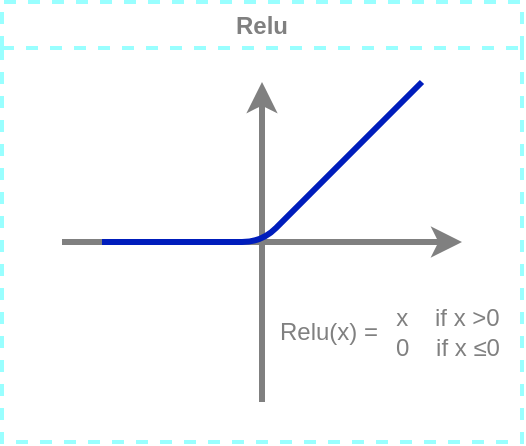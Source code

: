 <mxfile>
    <diagram id="yr7uuZneJjBzKifqS-zb" name="relu">
        <mxGraphModel dx="743" dy="396" grid="1" gridSize="10" guides="1" tooltips="1" connect="1" arrows="1" fold="1" page="1" pageScale="1" pageWidth="827" pageHeight="1169" math="0" shadow="0">
            <root>
                <mxCell id="0"/>
                <mxCell id="1" parent="0"/>
                <mxCell id="jQyrwwMAxcOkFicoT2TN-4" value="Relu" style="swimlane;whiteSpace=wrap;html=1;fillColor=none;strokeColor=#99FFFF;strokeWidth=2;dashed=1;fontColor=#808080;" vertex="1" parent="1">
                    <mxGeometry x="150" y="120" width="260" height="220" as="geometry"/>
                </mxCell>
                <mxCell id="jQyrwwMAxcOkFicoT2TN-1" value="" style="endArrow=classic;html=1;strokeColor=#808080;strokeWidth=3;" edge="1" parent="jQyrwwMAxcOkFicoT2TN-4">
                    <mxGeometry width="50" height="50" relative="1" as="geometry">
                        <mxPoint x="30" y="120" as="sourcePoint"/>
                        <mxPoint x="230" y="120" as="targetPoint"/>
                    </mxGeometry>
                </mxCell>
                <mxCell id="jQyrwwMAxcOkFicoT2TN-3" value="" style="endArrow=classic;html=1;strokeColor=#808080;strokeWidth=3;" edge="1" parent="jQyrwwMAxcOkFicoT2TN-4">
                    <mxGeometry width="50" height="50" relative="1" as="geometry">
                        <mxPoint x="130" y="200" as="sourcePoint"/>
                        <mxPoint x="130" y="40" as="targetPoint"/>
                    </mxGeometry>
                </mxCell>
                <mxCell id="jQyrwwMAxcOkFicoT2TN-5" value="" style="endArrow=none;html=1;strokeColor=#001DBC;strokeWidth=3;fillColor=#0050ef;jumpSize=6;" edge="1" parent="jQyrwwMAxcOkFicoT2TN-4">
                    <mxGeometry width="50" height="50" relative="1" as="geometry">
                        <mxPoint x="50" y="120" as="sourcePoint"/>
                        <mxPoint x="210" y="40" as="targetPoint"/>
                        <Array as="points">
                            <mxPoint x="130" y="120"/>
                        </Array>
                    </mxGeometry>
                </mxCell>
                <mxCell id="jQyrwwMAxcOkFicoT2TN-7" value="x&amp;nbsp; &amp;nbsp; if x &amp;gt;0&lt;br style=&quot;font-size: 12px;&quot;&gt;0&amp;nbsp; &amp;nbsp; if x ≤0" style="text;html=1;strokeColor=none;fillColor=none;align=center;verticalAlign=middle;whiteSpace=wrap;rounded=0;dashed=1;strokeWidth=2;fontColor=#808080;fontStyle=0;fontSize=12;" vertex="1" parent="jQyrwwMAxcOkFicoT2TN-4">
                    <mxGeometry x="193" y="150" width="60" height="30" as="geometry"/>
                </mxCell>
                <mxCell id="jQyrwwMAxcOkFicoT2TN-8" value="Relu(x) =" style="text;strokeColor=none;fillColor=none;align=left;verticalAlign=middle;spacingLeft=4;spacingRight=4;overflow=hidden;points=[[0,0.5],[1,0.5]];portConstraint=eastwest;rotatable=0;whiteSpace=wrap;html=1;dashed=1;strokeWidth=2;fontColor=#808080;fontStyle=0;fontSize=12;" vertex="1" parent="jQyrwwMAxcOkFicoT2TN-4">
                    <mxGeometry x="133" y="150" width="60" height="30" as="geometry"/>
                </mxCell>
            </root>
        </mxGraphModel>
    </diagram>
    <diagram id="VnzvCSK2w8AMzN_1SQZi" name="突触">
        <mxGraphModel dx="1077" dy="574" grid="1" gridSize="10" guides="1" tooltips="1" connect="1" arrows="1" fold="1" page="1" pageScale="1" pageWidth="827" pageHeight="1169" math="0" shadow="0">
            <root>
                <mxCell id="0"/>
                <mxCell id="1" parent="0"/>
                <mxCell id="dWwJxf6PCwlsj2Vy-38w-5" value="突触结构" style="swimlane;whiteSpace=wrap;html=1;labelBackgroundColor=none;strokeColor=#99FFFF;strokeWidth=2;fontSize=18;fontColor=#808080;fillColor=none;dashed=1;" parent="1" vertex="1">
                    <mxGeometry x="160" y="140" width="330" height="200" as="geometry">
                        <mxRectangle x="60" y="120" width="110" height="40" as="alternateBounds"/>
                    </mxGeometry>
                </mxCell>
                <mxCell id="dWwJxf6PCwlsj2Vy-38w-1" value="前神经元" style="ellipse;whiteSpace=wrap;html=1;aspect=fixed;labelBackgroundColor=none;strokeColor=#999999;strokeWidth=2;fontSize=18;fontColor=#808080;fillColor=none;" parent="dWwJxf6PCwlsj2Vy-38w-5" vertex="1">
                    <mxGeometry x="10" y="70" width="80" height="80" as="geometry"/>
                </mxCell>
                <mxCell id="dWwJxf6PCwlsj2Vy-38w-2" value="后神经元" style="ellipse;whiteSpace=wrap;html=1;aspect=fixed;labelBackgroundColor=none;strokeColor=#999999;strokeWidth=2;fontSize=18;fontColor=#808080;fillColor=none;" parent="dWwJxf6PCwlsj2Vy-38w-5" vertex="1">
                    <mxGeometry x="240" y="70" width="80" height="80" as="geometry"/>
                </mxCell>
                <mxCell id="dWwJxf6PCwlsj2Vy-38w-3" style="edgeStyle=none;rounded=1;html=1;entryX=0;entryY=0.5;entryDx=0;entryDy=0;labelBackgroundColor=none;strokeColor=#808080;strokeWidth=3;fontSize=18;fontColor=#808080;endArrow=none;endFill=0;endSize=0;" parent="dWwJxf6PCwlsj2Vy-38w-5" source="dWwJxf6PCwlsj2Vy-38w-1" target="dWwJxf6PCwlsj2Vy-38w-2" edge="1">
                    <mxGeometry relative="1" as="geometry"/>
                </mxCell>
                <mxCell id="dWwJxf6PCwlsj2Vy-38w-4" value="权重" style="edgeLabel;html=1;align=center;verticalAlign=middle;resizable=0;points=[];fontSize=18;fontColor=#808080;labelBackgroundColor=none;" parent="dWwJxf6PCwlsj2Vy-38w-3" vertex="1" connectable="0">
                    <mxGeometry x="-0.162" y="-2" relative="1" as="geometry">
                        <mxPoint x="17" y="-22" as="offset"/>
                    </mxGeometry>
                </mxCell>
            </root>
        </mxGraphModel>
    </diagram>
    <diagram id="ReRQX-fV1ZSwccExky8u" name="神经元">
        <mxGraphModel dx="898" dy="478" grid="1" gridSize="10" guides="1" tooltips="1" connect="1" arrows="1" fold="1" page="1" pageScale="1" pageWidth="827" pageHeight="1169" math="0" shadow="0">
            <root>
                <mxCell id="0"/>
                <mxCell id="1" parent="0"/>
                <mxCell id="JxyiwV4gHobnJteTHhh9-1" value="神经元" style="swimlane;whiteSpace=wrap;html=1;dashed=1;labelBackgroundColor=none;strokeColor=#99FFFF;strokeWidth=2;fontSize=18;fontColor=#808080;fillColor=none;" vertex="1" parent="1">
                    <mxGeometry x="149" y="130" width="530" height="200" as="geometry"/>
                </mxCell>
                <mxCell id="QyrgYZwFYmJlR9dGvTJ4-6" value="输入1" style="rounded=0;whiteSpace=wrap;html=1;strokeColor=#808080;strokeWidth=1;fontColor=#999999;fillColor=none;dashed=1;" vertex="1" parent="JxyiwV4gHobnJteTHhh9-1">
                    <mxGeometry x="20" y="40" width="40" height="30" as="geometry"/>
                </mxCell>
                <mxCell id="QyrgYZwFYmJlR9dGvTJ4-7" value="输入2" style="rounded=0;whiteSpace=wrap;html=1;strokeColor=#808080;strokeWidth=1;fontColor=#999999;fillColor=none;dashed=1;" vertex="1" parent="JxyiwV4gHobnJteTHhh9-1">
                    <mxGeometry x="20" y="95" width="40" height="30" as="geometry"/>
                </mxCell>
                <mxCell id="QyrgYZwFYmJlR9dGvTJ4-8" value="输入3" style="rounded=0;whiteSpace=wrap;html=1;strokeColor=#808080;strokeWidth=1;fontColor=#999999;fillColor=none;dashed=1;" vertex="1" parent="JxyiwV4gHobnJteTHhh9-1">
                    <mxGeometry x="20" y="150" width="40" height="30" as="geometry"/>
                </mxCell>
                <mxCell id="QyrgYZwFYmJlR9dGvTJ4-1" value="求和" style="ellipse;whiteSpace=wrap;html=1;aspect=fixed;strokeColor=#b46504;strokeWidth=1;fillColor=#fad7ac;fontColor=#000000;fontStyle=1;fontSize=18;" vertex="1" parent="JxyiwV4gHobnJteTHhh9-1">
                    <mxGeometry x="180" y="70" width="80" height="80" as="geometry"/>
                </mxCell>
                <mxCell id="QyrgYZwFYmJlR9dGvTJ4-13" value="激活函数" style="rounded=0;whiteSpace=wrap;html=1;strokeColor=#808080;strokeWidth=1;fontColor=#999999;fillColor=none;dashed=1;" vertex="1" parent="JxyiwV4gHobnJteTHhh9-1">
                    <mxGeometry x="290" y="95" width="76" height="30" as="geometry"/>
                </mxCell>
                <mxCell id="QyrgYZwFYmJlR9dGvTJ4-15" value="输出值" style="rounded=0;whiteSpace=wrap;html=1;strokeColor=#808080;strokeWidth=1;fontColor=#999999;fillColor=none;dashed=1;" vertex="1" parent="JxyiwV4gHobnJteTHhh9-1">
                    <mxGeometry x="460" y="95" width="50" height="30" as="geometry"/>
                </mxCell>
                <mxCell id="QyrgYZwFYmJlR9dGvTJ4-2" style="edgeStyle=none;rounded=1;html=1;strokeColor=#808080;strokeWidth=3;fontColor=#999999;endArrow=none;endFill=0;endSize=0;exitX=0;exitY=0.5;exitDx=0;exitDy=0;labelBackgroundColor=none;" edge="1" parent="JxyiwV4gHobnJteTHhh9-1" source="QyrgYZwFYmJlR9dGvTJ4-1" target="QyrgYZwFYmJlR9dGvTJ4-6">
                    <mxGeometry relative="1" as="geometry">
                        <mxPoint x="80" y="50" as="targetPoint"/>
                    </mxGeometry>
                </mxCell>
                <mxCell id="QyrgYZwFYmJlR9dGvTJ4-9" value="权重1" style="edgeLabel;html=1;align=center;verticalAlign=middle;resizable=0;points=[];fontColor=#999999;labelBackgroundColor=none;" vertex="1" connectable="0" parent="QyrgYZwFYmJlR9dGvTJ4-2">
                    <mxGeometry x="-0.155" relative="1" as="geometry">
                        <mxPoint x="-19" y="-20" as="offset"/>
                    </mxGeometry>
                </mxCell>
                <mxCell id="QyrgYZwFYmJlR9dGvTJ4-4" style="edgeStyle=none;rounded=1;html=1;exitX=0;exitY=0.5;exitDx=0;exitDy=0;strokeColor=#808080;strokeWidth=3;fontColor=#999999;endArrow=none;endFill=0;endSize=0;labelBackgroundColor=none;" edge="1" parent="JxyiwV4gHobnJteTHhh9-1" source="QyrgYZwFYmJlR9dGvTJ4-1" target="QyrgYZwFYmJlR9dGvTJ4-7">
                    <mxGeometry relative="1" as="geometry">
                        <mxPoint x="80" y="110" as="targetPoint"/>
                    </mxGeometry>
                </mxCell>
                <mxCell id="QyrgYZwFYmJlR9dGvTJ4-10" value="权重2" style="edgeLabel;html=1;align=center;verticalAlign=middle;resizable=0;points=[];fontColor=#999999;labelBackgroundColor=none;" vertex="1" connectable="0" parent="QyrgYZwFYmJlR9dGvTJ4-4">
                    <mxGeometry x="0.16" y="-1" relative="1" as="geometry">
                        <mxPoint y="-9" as="offset"/>
                    </mxGeometry>
                </mxCell>
                <mxCell id="QyrgYZwFYmJlR9dGvTJ4-5" style="edgeStyle=none;rounded=1;html=1;exitX=0;exitY=0.5;exitDx=0;exitDy=0;strokeColor=#808080;strokeWidth=3;fontColor=#999999;endArrow=none;endFill=0;endSize=0;labelBackgroundColor=none;" edge="1" parent="JxyiwV4gHobnJteTHhh9-1" source="QyrgYZwFYmJlR9dGvTJ4-1" target="QyrgYZwFYmJlR9dGvTJ4-8">
                    <mxGeometry relative="1" as="geometry">
                        <mxPoint x="80" y="170" as="targetPoint"/>
                    </mxGeometry>
                </mxCell>
                <mxCell id="QyrgYZwFYmJlR9dGvTJ4-11" value="权重3" style="edgeLabel;html=1;align=center;verticalAlign=middle;resizable=0;points=[];fontColor=#999999;labelBackgroundColor=none;" vertex="1" connectable="0" parent="QyrgYZwFYmJlR9dGvTJ4-5">
                    <mxGeometry x="0.157" relative="1" as="geometry">
                        <mxPoint y="-12" as="offset"/>
                    </mxGeometry>
                </mxCell>
                <mxCell id="QyrgYZwFYmJlR9dGvTJ4-12" style="edgeStyle=none;rounded=1;html=1;exitX=1;exitY=0.5;exitDx=0;exitDy=0;strokeColor=#808080;strokeWidth=3;fontColor=#999999;endArrow=none;endFill=0;endSize=0;" edge="1" parent="JxyiwV4gHobnJteTHhh9-1" source="QyrgYZwFYmJlR9dGvTJ4-1" target="QyrgYZwFYmJlR9dGvTJ4-13">
                    <mxGeometry relative="1" as="geometry">
                        <mxPoint x="300" y="110.333" as="targetPoint"/>
                    </mxGeometry>
                </mxCell>
                <mxCell id="QyrgYZwFYmJlR9dGvTJ4-14" style="edgeStyle=none;rounded=1;html=1;strokeColor=#808080;strokeWidth=3;fontColor=#999999;endArrow=none;endFill=0;endSize=0;labelBackgroundColor=none;" edge="1" parent="JxyiwV4gHobnJteTHhh9-1" source="QyrgYZwFYmJlR9dGvTJ4-13" target="QyrgYZwFYmJlR9dGvTJ4-15">
                    <mxGeometry relative="1" as="geometry">
                        <mxPoint x="400" y="110" as="targetPoint"/>
                    </mxGeometry>
                </mxCell>
                <mxCell id="QyrgYZwFYmJlR9dGvTJ4-16" value="偏置值" style="edgeLabel;html=1;align=center;verticalAlign=middle;resizable=0;points=[];fontColor=#999999;labelBackgroundColor=none;" vertex="1" connectable="0" parent="QyrgYZwFYmJlR9dGvTJ4-14">
                    <mxGeometry x="0.395" y="1" relative="1" as="geometry">
                        <mxPoint x="-22" y="-9" as="offset"/>
                    </mxGeometry>
                </mxCell>
            </root>
        </mxGraphModel>
    </diagram>
    <diagram id="DrmQWHi-Lp5L_DknBuGU" name="神经网络">
        <mxGraphModel dx="743" dy="396" grid="1" gridSize="10" guides="1" tooltips="1" connect="1" arrows="1" fold="1" page="1" pageScale="1" pageWidth="827" pageHeight="1169" math="0" shadow="0">
            <root>
                <mxCell id="0"/>
                <mxCell id="1" parent="0"/>
                <mxCell id="43" value="bp神经网络" style="swimlane;whiteSpace=wrap;html=1;dashed=1;strokeColor=#99FFFF;fillColor=none;fontColor=#999999;strokeWidth=2;perimeterSpacing=0;" vertex="1" parent="1">
                    <mxGeometry x="50" y="60" width="330" height="270" as="geometry">
                        <mxRectangle x="130" y="140" width="100" height="30" as="alternateBounds"/>
                    </mxGeometry>
                </mxCell>
                <mxCell id="40" value="输入层" style="swimlane;whiteSpace=wrap;html=1;dashed=1;strokeColor=#99FF33;fillColor=none;fontColor=#999999;swimlaneFillColor=none;strokeWidth=2;" vertex="1" parent="43">
                    <mxGeometry x="40" y="40" width="50" height="210" as="geometry">
                        <mxRectangle x="170" y="195" width="80" height="30" as="alternateBounds"/>
                    </mxGeometry>
                </mxCell>
                <mxCell id="3" value="" style="ellipse;whiteSpace=wrap;html=1;aspect=fixed;strokeColor=#2D7600;fillColor=#60a917;fontColor=#ffffff;" vertex="1" parent="40">
                    <mxGeometry y="60" width="50" height="50" as="geometry"/>
                </mxCell>
                <mxCell id="4" value="" style="ellipse;whiteSpace=wrap;html=1;aspect=fixed;fillColor=#60a917;fontColor=#ffffff;strokeColor=#2D7600;" vertex="1" parent="40">
                    <mxGeometry y="120" width="50" height="50" as="geometry"/>
                </mxCell>
                <mxCell id="41" value="隐藏层" style="swimlane;whiteSpace=wrap;html=1;dashed=1;strokeColor=#99FF33;fillColor=none;fontColor=#999999;swimlaneFillColor=none;strokeWidth=2;" vertex="1" parent="43">
                    <mxGeometry x="140" y="40" width="50" height="210" as="geometry"/>
                </mxCell>
                <mxCell id="6" value="" style="ellipse;whiteSpace=wrap;html=1;aspect=fixed;fillColor=#647687;fontColor=#ffffff;strokeColor=#314354;" vertex="1" parent="41">
                    <mxGeometry y="30" width="50" height="50" as="geometry"/>
                </mxCell>
                <mxCell id="7" value="" style="ellipse;whiteSpace=wrap;html=1;aspect=fixed;fillColor=#647687;fontColor=#ffffff;strokeColor=#314354;" vertex="1" parent="41">
                    <mxGeometry y="90" width="50" height="50" as="geometry"/>
                </mxCell>
                <mxCell id="8" value="" style="ellipse;whiteSpace=wrap;html=1;aspect=fixed;fillColor=#647687;fontColor=#ffffff;strokeColor=#314354;" vertex="1" parent="41">
                    <mxGeometry y="150" width="50" height="50" as="geometry"/>
                </mxCell>
                <mxCell id="21" style="edgeStyle=none;html=1;entryX=0;entryY=0.5;entryDx=0;entryDy=0;strokeColor=#808080;rounded=1;endArrow=none;endFill=0;exitX=1;exitY=0.5;exitDx=0;exitDy=0;fontStyle=0;strokeWidth=2;" edge="1" parent="43" source="3" target="6">
                    <mxGeometry relative="1" as="geometry"/>
                </mxCell>
                <mxCell id="27" style="edgeStyle=none;rounded=1;html=1;entryX=0;entryY=0.5;entryDx=0;entryDy=0;strokeColor=#808080;strokeWidth=2;endArrow=none;endFill=0;endSize=0;exitX=1;exitY=0.5;exitDx=0;exitDy=0;fontStyle=0" edge="1" parent="43" source="4" target="6">
                    <mxGeometry relative="1" as="geometry"/>
                </mxCell>
                <mxCell id="25" style="edgeStyle=none;rounded=1;html=1;entryX=0;entryY=0.5;entryDx=0;entryDy=0;strokeColor=#808080;strokeWidth=2;endArrow=none;endFill=0;endSize=0;exitX=1;exitY=0.5;exitDx=0;exitDy=0;fontStyle=0" edge="1" parent="43" source="3" target="7">
                    <mxGeometry relative="1" as="geometry"/>
                </mxCell>
                <mxCell id="29" style="edgeStyle=none;rounded=1;html=1;exitX=1;exitY=0.5;exitDx=0;exitDy=0;entryX=0;entryY=0.5;entryDx=0;entryDy=0;strokeColor=#808080;strokeWidth=2;endArrow=none;endFill=0;endSize=0;fontStyle=0" edge="1" parent="43" source="4" target="7">
                    <mxGeometry relative="1" as="geometry"/>
                </mxCell>
                <mxCell id="26" style="edgeStyle=none;rounded=1;html=1;entryX=0;entryY=0.5;entryDx=0;entryDy=0;strokeColor=#808080;strokeWidth=2;endArrow=none;endFill=0;endSize=0;exitX=1;exitY=0.5;exitDx=0;exitDy=0;fontStyle=0" edge="1" parent="43" source="3" target="8">
                    <mxGeometry relative="1" as="geometry"/>
                </mxCell>
                <mxCell id="30" style="edgeStyle=none;rounded=1;html=1;exitX=1;exitY=0.5;exitDx=0;exitDy=0;entryX=0;entryY=0.5;entryDx=0;entryDy=0;strokeColor=#808080;strokeWidth=2;endArrow=none;endFill=0;endSize=0;fontStyle=0" edge="1" parent="43" source="4" target="8">
                    <mxGeometry relative="1" as="geometry"/>
                </mxCell>
                <mxCell id="42" value="输出层" style="swimlane;whiteSpace=wrap;html=1;dashed=1;strokeColor=#99FF33;fillColor=none;fontColor=#999999;swimlaneFillColor=none;strokeWidth=2;" vertex="1" parent="43">
                    <mxGeometry x="240" y="40" width="50" height="210" as="geometry"/>
                </mxCell>
                <mxCell id="9" value="" style="ellipse;whiteSpace=wrap;html=1;aspect=fixed;fillColor=#d80073;fontColor=#ffffff;strokeColor=#A50040;" vertex="1" parent="42">
                    <mxGeometry y="90" width="50" height="50" as="geometry"/>
                </mxCell>
                <mxCell id="31" style="edgeStyle=none;rounded=1;html=1;exitX=1;exitY=0.5;exitDx=0;exitDy=0;entryX=0;entryY=0.5;entryDx=0;entryDy=0;strokeColor=#808080;strokeWidth=2;endArrow=none;endFill=0;endSize=0;fontStyle=0" edge="1" parent="43" source="6" target="9">
                    <mxGeometry relative="1" as="geometry"/>
                </mxCell>
                <mxCell id="32" style="edgeStyle=none;rounded=1;html=1;exitX=1;exitY=0.5;exitDx=0;exitDy=0;entryX=0;entryY=0.5;entryDx=0;entryDy=0;strokeColor=#808080;strokeWidth=2;endArrow=none;endFill=0;endSize=0;fontStyle=0" edge="1" parent="43" source="7" target="9">
                    <mxGeometry relative="1" as="geometry"/>
                </mxCell>
                <mxCell id="33" style="edgeStyle=none;rounded=1;html=1;exitX=1;exitY=0.5;exitDx=0;exitDy=0;entryX=0;entryY=0.5;entryDx=0;entryDy=0;strokeColor=#808080;strokeWidth=2;endArrow=none;endFill=0;endSize=0;fontStyle=0" edge="1" parent="43" source="8" target="9">
                    <mxGeometry relative="1" as="geometry"/>
                </mxCell>
            </root>
        </mxGraphModel>
    </diagram>
</mxfile>
